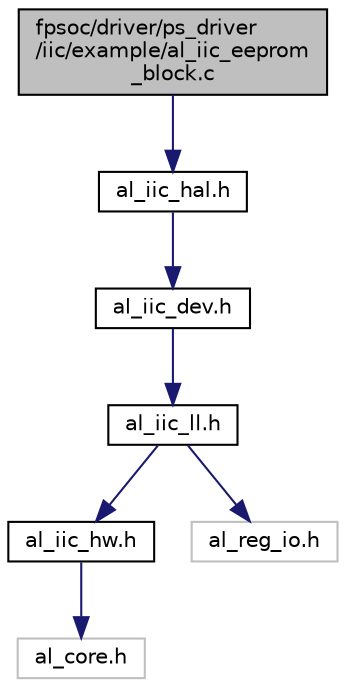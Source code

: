 digraph "fpsoc/driver/ps_driver/iic/example/al_iic_eeprom_block.c"
{
  edge [fontname="Helvetica",fontsize="10",labelfontname="Helvetica",labelfontsize="10"];
  node [fontname="Helvetica",fontsize="10",shape=record];
  Node0 [label="fpsoc/driver/ps_driver\l/iic/example/al_iic_eeprom\l_block.c",height=0.2,width=0.4,color="black", fillcolor="grey75", style="filled", fontcolor="black"];
  Node0 -> Node1 [color="midnightblue",fontsize="10",style="solid",fontname="Helvetica"];
  Node1 [label="al_iic_hal.h",height=0.2,width=0.4,color="black", fillcolor="white", style="filled",URL="$al__iic__hal_8h.html"];
  Node1 -> Node2 [color="midnightblue",fontsize="10",style="solid",fontname="Helvetica"];
  Node2 [label="al_iic_dev.h",height=0.2,width=0.4,color="black", fillcolor="white", style="filled",URL="$al__iic__dev_8h.html"];
  Node2 -> Node3 [color="midnightblue",fontsize="10",style="solid",fontname="Helvetica"];
  Node3 [label="al_iic_ll.h",height=0.2,width=0.4,color="black", fillcolor="white", style="filled",URL="$al__iic__ll_8h.html"];
  Node3 -> Node4 [color="midnightblue",fontsize="10",style="solid",fontname="Helvetica"];
  Node4 [label="al_iic_hw.h",height=0.2,width=0.4,color="black", fillcolor="white", style="filled",URL="$al__iic__hw_8h.html"];
  Node4 -> Node5 [color="midnightblue",fontsize="10",style="solid",fontname="Helvetica"];
  Node5 [label="al_core.h",height=0.2,width=0.4,color="grey75", fillcolor="white", style="filled"];
  Node3 -> Node6 [color="midnightblue",fontsize="10",style="solid",fontname="Helvetica"];
  Node6 [label="al_reg_io.h",height=0.2,width=0.4,color="grey75", fillcolor="white", style="filled"];
}
